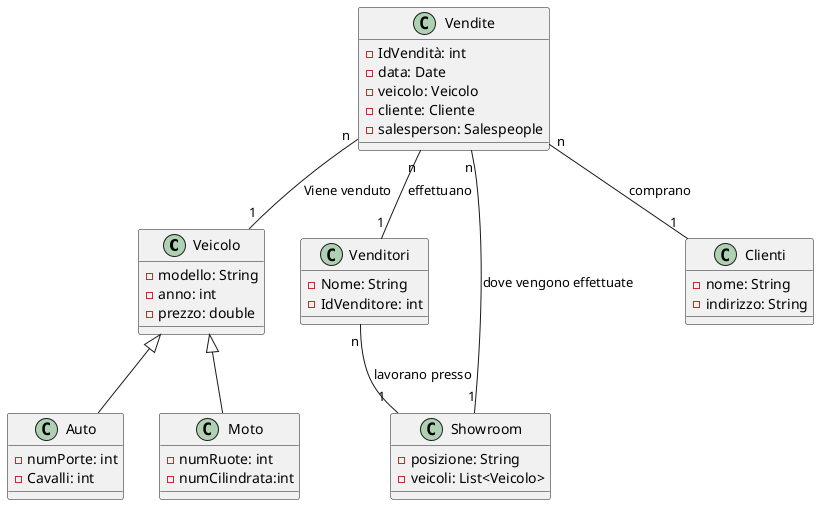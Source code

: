 @startuml

class Veicolo {
  -modello: String
  -anno: int
  -prezzo: double
}

class Auto {
  -numPorte: int
  -Cavalli: int
}



class Clienti {
  -nome: String
  -indirizzo: String
}

class Venditori {
  -Nome: String
  -IdVenditore: int
}

class Showroom {
  -posizione: String
  -veicoli: List<Veicolo>
}

class Vendite {
  -IdVendità: int
  -data: Date
  -veicolo: Veicolo
  -cliente: Cliente
  -salesperson: Salespeople
}

class Moto {
  -numRuote: int
  -numCilindrata:int
}

Veicolo <|-- Auto
Veicolo <|-- Moto


Vendite "n"--"1" Venditori : effettuano
Vendite "n"--"1" Clienti : comprano
Vendite "n"--"1" Veicolo : Viene venduto
Showroom "1"--"n" Vendite : dove vengono effettuate
Venditori "n"--"1" Showroom : lavorano presso
 


@enduml